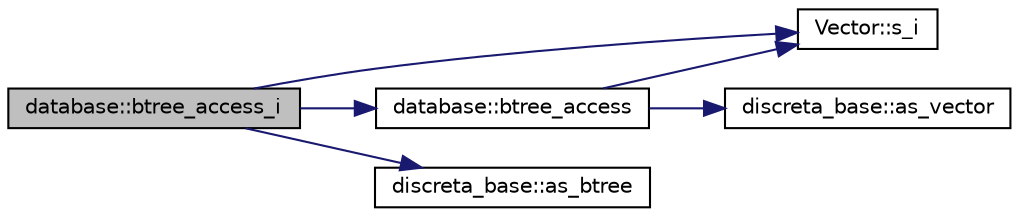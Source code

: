 digraph "database::btree_access_i"
{
  edge [fontname="Helvetica",fontsize="10",labelfontname="Helvetica",labelfontsize="10"];
  node [fontname="Helvetica",fontsize="10",shape=record];
  rankdir="LR";
  Node436 [label="database::btree_access_i",height=0.2,width=0.4,color="black", fillcolor="grey75", style="filled", fontcolor="black"];
  Node436 -> Node437 [color="midnightblue",fontsize="10",style="solid",fontname="Helvetica"];
  Node437 [label="database::btree_access",height=0.2,width=0.4,color="black", fillcolor="white", style="filled",URL="$db/d72/classdatabase.html#a30109ba5488b06111439f887fc1ac499"];
  Node437 -> Node438 [color="midnightblue",fontsize="10",style="solid",fontname="Helvetica"];
  Node438 [label="Vector::s_i",height=0.2,width=0.4,color="black", fillcolor="white", style="filled",URL="$d5/db2/class_vector.html#a1c4fe1752523df8119f70dd550244871"];
  Node437 -> Node439 [color="midnightblue",fontsize="10",style="solid",fontname="Helvetica"];
  Node439 [label="discreta_base::as_vector",height=0.2,width=0.4,color="black", fillcolor="white", style="filled",URL="$d7/d71/classdiscreta__base.html#a7bdd6cae39c380b128ee9e17e42cf020"];
  Node436 -> Node438 [color="midnightblue",fontsize="10",style="solid",fontname="Helvetica"];
  Node436 -> Node440 [color="midnightblue",fontsize="10",style="solid",fontname="Helvetica"];
  Node440 [label="discreta_base::as_btree",height=0.2,width=0.4,color="black", fillcolor="white", style="filled",URL="$d7/d71/classdiscreta__base.html#a78e76674cef2ec113c17989c11288778"];
}
